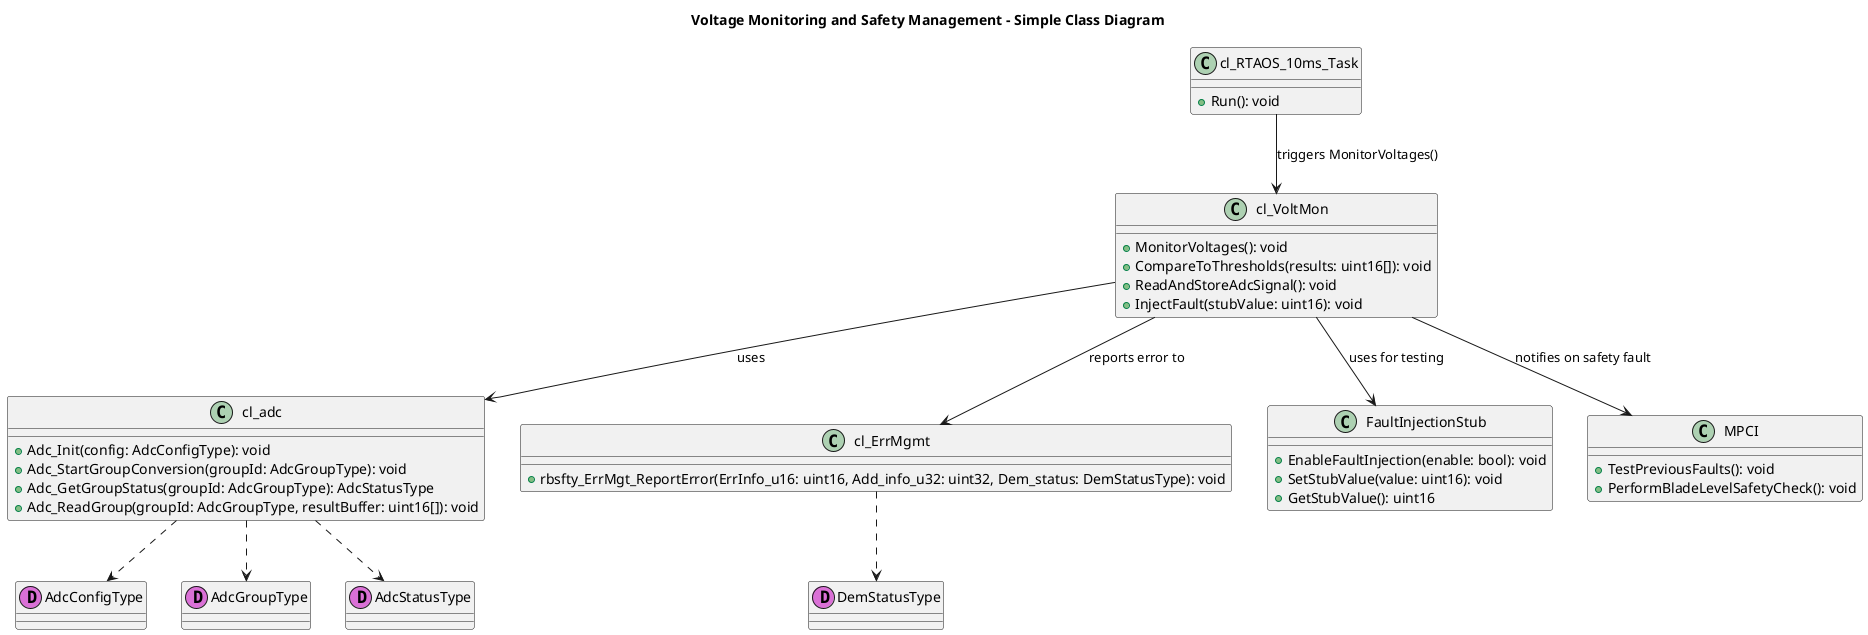 @startuml
title Voltage Monitoring and Safety Management - Simple Class Diagram

' ADC Hardware Interface
class cl_adc {
    +Adc_Init(config: AdcConfigType): void
    +Adc_StartGroupConversion(groupId: AdcGroupType): void
    +Adc_GetGroupStatus(groupId: AdcGroupType): AdcStatusType
    +Adc_ReadGroup(groupId: AdcGroupType, resultBuffer: uint16[]): void
}

' Voltage Monitoring Module
class cl_VoltMon {
    +MonitorVoltages(): void
    +CompareToThresholds(results: uint16[]): void
    +ReadAndStoreAdcSignal(): void
    +InjectFault(stubValue: uint16): void
}

' Error Management Module
class cl_ErrMgmt {
    +rbsfty_ErrMgt_ReportError(ErrInfo_u16: uint16, Add_info_u32: uint32, Dem_status: DemStatusType): void
}

' Real-Time OS Task (10ms)
class cl_RTAOS_10ms_Task {
    +Run(): void
}

' Fault Injection Stub
class FaultInjectionStub {
    +EnableFaultInjection(enable: bool): void
    +SetStubValue(value: uint16): void
    +GetStubValue(): uint16
}

' MPCI Safety Monitor
class MPCI {
    +TestPreviousFaults(): void
    +PerformBladeLevelSafetyCheck(): void
}

' Data Types (as simple classes for clarity)
class AdcConfigType << (D,orchid) >>
class AdcGroupType << (D,orchid) >>
class AdcStatusType << (D,orchid) >>
class DemStatusType << (D,orchid) >>

' Relationships
cl_VoltMon --> cl_adc : uses
cl_VoltMon --> cl_ErrMgmt : reports error to
cl_RTAOS_10ms_Task --> cl_VoltMon : triggers MonitorVoltages()
cl_VoltMon --> FaultInjectionStub : uses for testing
cl_VoltMon --> MPCI : notifies on safety fault
cl_adc ..> AdcConfigType
cl_adc ..> AdcGroupType
cl_adc ..> AdcStatusType
cl_ErrMgmt ..> DemStatusType

@enduml